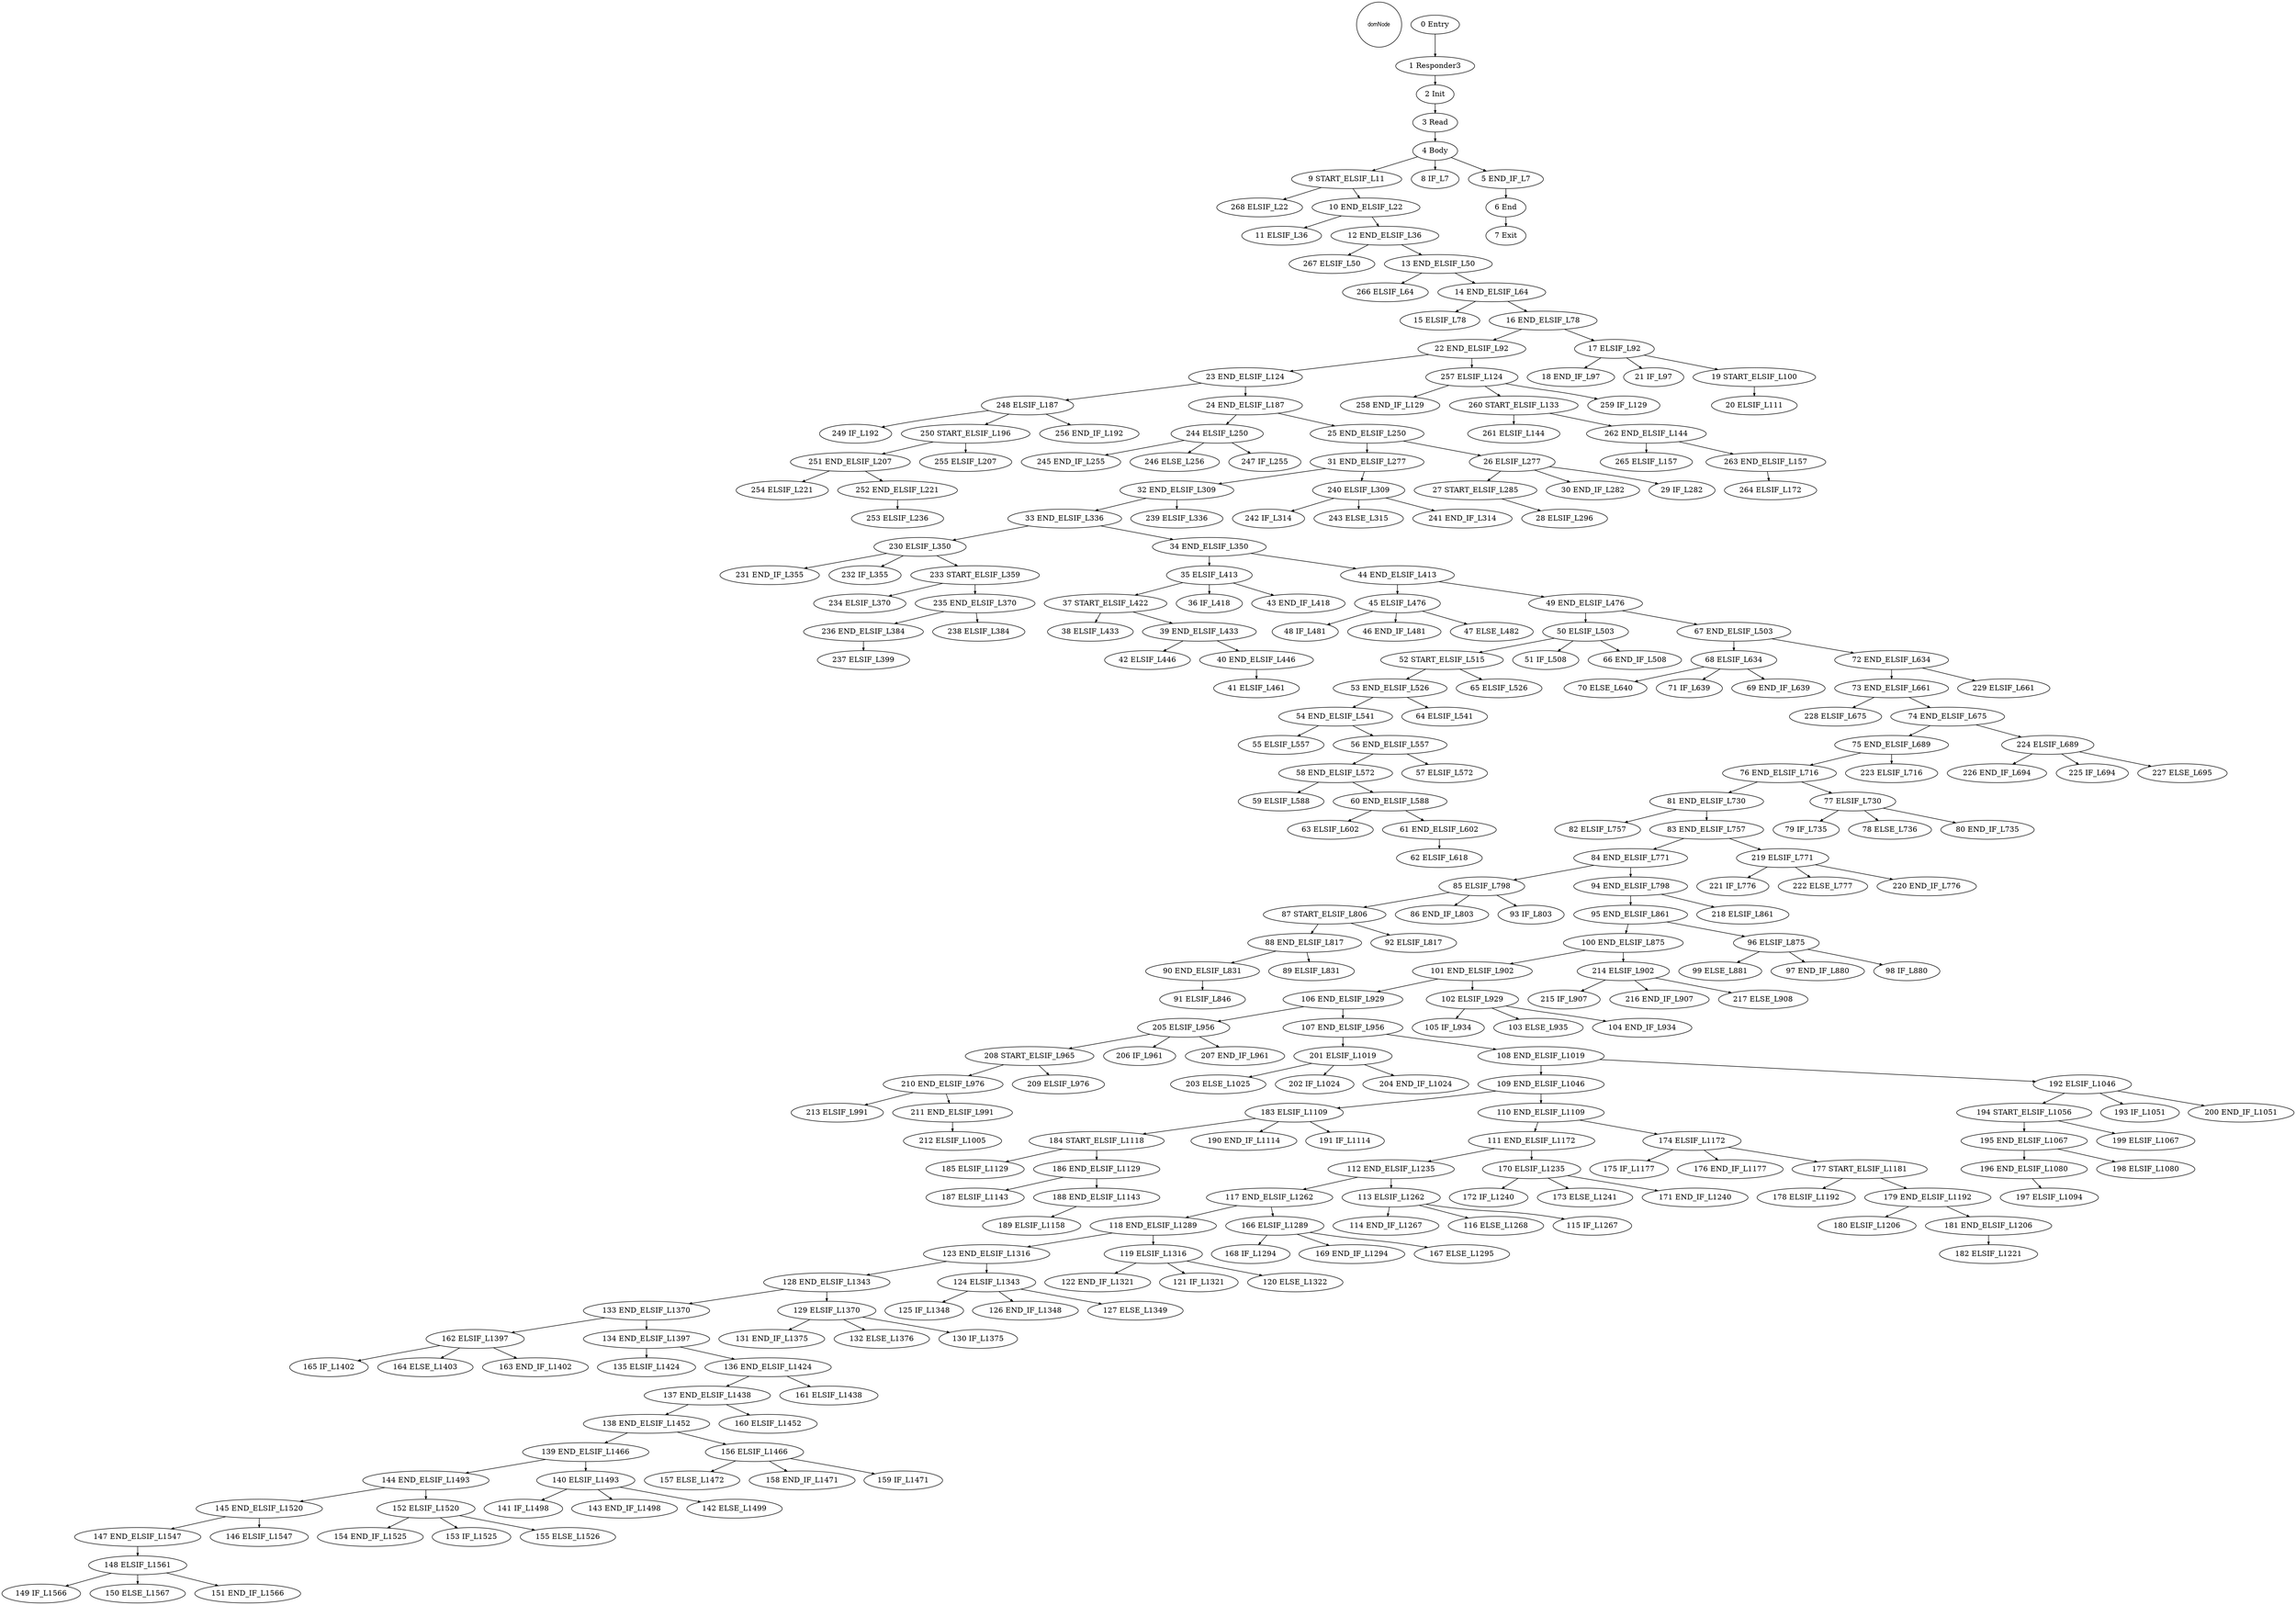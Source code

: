 digraph G {
  ranksep=.25;
  edge [arrowsize=.5]
  domNode [shape=circle, fontname="ArialNarrow",
        fontsize=12,  height=1.2];
  "118 END_ELSIF_L1289"; "23 END_ELSIF_L124"; "133 END_ELSIF_L1370"; "245 END_IF_L255"; "141 IF_L1498"; "76 END_ELSIF_L716"; "226 END_IF_L694"; "267 ELSIF_L50"; "79 IF_L735"; "149 IF_L1566"; "73 END_ELSIF_L661"; "180 ELSIF_L1206"; "105 IF_L934"; "129 ELSIF_L1370"; "231 END_IF_L355"; "168 IF_L1294"; "13 END_ELSIF_L50"; "38 ELSIF_L433"; "99 ELSE_L881"; "59 ELSIF_L588"; "48 IF_L481"; "183 ELSIF_L1109"; "242 IF_L314"; "234 ELSIF_L370"; "196 END_ELSIF_L1080"; "81 END_ELSIF_L730"; "244 ELSIF_L250"; "147 END_ELSIF_L1547"; "210 END_ELSIF_L976"; "97 END_IF_L880"; "228 ELSIF_L675"; "236 END_ELSIF_L384"; "7 Exit"; "50 ELSIF_L503"; "46 END_IF_L481"; "266 ELSIF_L64"; "265 ELSIF_L157"; "123 END_ELSIF_L1316"; "215 IF_L907"; "172 IF_L1240"; "87 START_ELSIF_L806"; "194 START_ELSIF_L1056"; "139 END_ELSIF_L1466"; "138 END_ELSIF_L1452"; "88 END_ELSIF_L817"; "232 IF_L355"; "22 END_ELSIF_L92"; "122 END_IF_L1321"; "70 ELSE_L640"; "77 ELSIF_L730"; "154 END_IF_L1525"; "185 ELSIF_L1129"; "32 END_ELSIF_L309"; "173 ELSE_L1241"; "27 START_ELSIF_L285"; "205 ELSIF_L956"; "251 END_ELSIF_L207"; "101 END_ELSIF_L902"; "208 START_ELSIF_L965"; "82 ELSIF_L757"; "14 END_ELSIF_L64"; "268 ELSIF_L22"; "103 ELSE_L935"; "212 ELSIF_L1005"; "221 IF_L776"; "223 ELSIF_L716"; "39 END_ELSIF_L433"; "15 ELSIF_L78"; "84 END_ELSIF_L771"; "45 ELSIF_L476"; "178 ELSIF_L1192"; "71 IF_L639"; "68 ELSIF_L634"; "243 ELSE_L315"; "214 ELSIF_L902"; "153 IF_L1525"; "254 ELSIF_L221"; "195 END_ELSIF_L1067"; "229 ELSIF_L661"; "146 ELSIF_L1547"; "258 END_IF_L129"; "233 START_ELSIF_L359"; "137 END_ELSIF_L1438"; "216 END_IF_L907"; "187 ELSIF_L1143"; "121 IF_L1321"; "264 ELSIF_L172"; "54 END_ELSIF_L541"; "4 Body"; "69 END_IF_L639"; "193 IF_L1051"; "161 ELSIF_L1438"; "67 END_ELSIF_L503"; "98 IF_L880"; "150 ELSE_L1567"; "78 ELSE_L736"; "16 END_ELSIF_L78"; "162 ELSIF_L1397"; "184 START_ELSIF_L1118"; "246 ELSE_L256"; "92 ELSIF_L817"; "9 START_ELSIF_L11"; "125 IF_L1348"; "217 ELSE_L908"; "80 END_IF_L735"; "109 END_ELSIF_L1046"; "190 END_IF_L1114"; "72 END_ELSIF_L634"; "35 ELSIF_L413"; "240 ELSIF_L309"; "248 ELSIF_L187"; "30 END_IF_L282"; "100 END_ELSIF_L875"; "203 ELSE_L1025"; "106 END_ELSIF_L929"; "6 End"; "189 ELSIF_L1158"; "182 ELSIF_L1221"; "42 ELSIF_L446"; "260 START_ELSIF_L133"; "18 END_IF_L97"; "166 ELSIF_L1289"; "143 END_IF_L1498"; "165 IF_L1402"; "148 ELSIF_L1561"; "128 END_ELSIF_L1343"; "197 ELSIF_L1094"; "53 END_ELSIF_L526"; "110 END_ELSIF_L1109"; "8 IF_L7"; "64 ELSIF_L541"; "25 END_ELSIF_L250"; "37 START_ELSIF_L422"; "222 ELSE_L777"; "33 END_ELSIF_L336"; "24 END_ELSIF_L187"; "83 END_ELSIF_L757"; "198 ELSIF_L1080"; "213 ELSIF_L991"; "36 IF_L418"; "144 END_ELSIF_L1493"; "252 END_ELSIF_L221"; "206 IF_L961"; "145 END_ELSIF_L1520"; "58 END_ELSIF_L572"; "237 ELSIF_L399"; "31 END_ELSIF_L277"; "131 END_IF_L1375"; "126 END_IF_L1348"; "230 ELSIF_L350"; "20 ELSIF_L111"; "261 ELSIF_L144"; "191 IF_L1114"; "75 END_ELSIF_L689"; "202 IF_L1024"; "107 END_ELSIF_L956"; "52 START_ELSIF_L515"; "255 ELSIF_L207"; "55 ELSIF_L557"; "63 ELSIF_L602"; "199 ELSIF_L1067"; "201 ELSIF_L1019"; "47 ELSE_L482"; "156 ELSIF_L1466"; "90 END_ELSIF_L831"; "259 IF_L129"; "86 END_IF_L803"; "85 ELSIF_L798"; "135 ELSIF_L1424"; "179 END_ELSIF_L1192"; "257 ELSIF_L124"; "219 ELSIF_L771"; "1 Responder3"; "120 ELSE_L1322"; "224 ELSIF_L689"; "249 IF_L192"; "62 ELSIF_L618"; "127 ELSE_L1349"; "61 END_ELSIF_L602"; "95 END_ELSIF_L861"; "157 ELSE_L1472"; "263 END_ELSIF_L157"; "238 ELSIF_L384"; "43 END_IF_L418"; "192 ELSIF_L1046"; "207 END_IF_L961"; "250 START_ELSIF_L196"; "155 ELSE_L1526"; "51 IF_L508"; "11 ELSIF_L36"; "2 Init"; "204 END_IF_L1024"; "28 ELSIF_L296"; "169 END_IF_L1294"; "164 ELSE_L1403"; "57 ELSIF_L572"; "94 END_ELSIF_L798"; "132 ELSE_L1376"; "3 Read"; "119 ELSIF_L1316"; "102 ELSIF_L929"; "151 END_IF_L1566"; "112 END_ELSIF_L1235"; "40 END_ELSIF_L446"; "225 IF_L694"; "111 END_ELSIF_L1172"; "174 ELSIF_L1172"; "89 ELSIF_L831"; "142 ELSE_L1499"; "114 END_IF_L1267"; "140 ELSIF_L1493"; "163 END_IF_L1402"; "34 END_ELSIF_L350"; "181 END_ELSIF_L1206"; "17 ELSIF_L92"; "220 END_IF_L776"; "91 ELSIF_L846"; "116 ELSE_L1268"; "167 ELSE_L1295"; "256 END_IF_L192"; "247 IF_L255"; "21 IF_L97"; "211 END_ELSIF_L991"; "74 END_ELSIF_L675"; "0 Entry"; "117 END_ELSIF_L1262"; "171 END_IF_L1240"; "175 IF_L1177"; "235 END_ELSIF_L370"; "188 END_ELSIF_L1143"; "134 END_ELSIF_L1397"; "12 END_ELSIF_L36"; "56 END_ELSIF_L557"; "19 START_ELSIF_L100"; "41 ELSIF_L461"; "158 END_IF_L1471"; "113 ELSIF_L1262"; "170 ELSIF_L1235"; "124 ELSIF_L1343"; "176 END_IF_L1177"; "26 ELSIF_L277"; "227 ELSE_L695"; "218 ELSIF_L861"; "200 END_IF_L1051"; "239 ELSIF_L336"; "93 IF_L803"; "96 ELSIF_L875"; "130 IF_L1375"; "65 ELSIF_L526"; "136 END_ELSIF_L1424"; "60 END_ELSIF_L588"; "29 IF_L282"; "159 IF_L1471"; "49 END_ELSIF_L476"; "241 END_IF_L314"; "186 END_ELSIF_L1129"; "5 END_IF_L7"; "104 END_IF_L934"; "152 ELSIF_L1520"; "115 IF_L1267"; "44 END_ELSIF_L413"; "262 END_ELSIF_L144"; "108 END_ELSIF_L1019"; "253 ELSIF_L236"; "177 START_ELSIF_L1181"; "10 END_ELSIF_L22"; "66 END_IF_L508"; "209 ELSIF_L976"; "160 ELSIF_L1452"; 
  "181 END_ELSIF_L1206" -> "182 ELSIF_L1221";
  "84 END_ELSIF_L771" -> "85 ELSIF_L798";
  "84 END_ELSIF_L771" -> "94 END_ELSIF_L798";
  "26 ELSIF_L277" -> "27 START_ELSIF_L285";
  "26 ELSIF_L277" -> "29 IF_L282";
  "26 ELSIF_L277" -> "30 END_IF_L282";
  "52 START_ELSIF_L515" -> "53 END_ELSIF_L526";
  "52 START_ELSIF_L515" -> "65 ELSIF_L526";
  "53 END_ELSIF_L526" -> "54 END_ELSIF_L541";
  "53 END_ELSIF_L526" -> "64 ELSIF_L541";
  "174 ELSIF_L1172" -> "175 IF_L1177";
  "174 ELSIF_L1172" -> "176 END_IF_L1177";
  "174 ELSIF_L1172" -> "177 START_ELSIF_L1181";
  "73 END_ELSIF_L661" -> "74 END_ELSIF_L675";
  "73 END_ELSIF_L661" -> "228 ELSIF_L675";
  "138 END_ELSIF_L1452" -> "139 END_ELSIF_L1466";
  "138 END_ELSIF_L1452" -> "156 ELSIF_L1466";
  "205 ELSIF_L956" -> "206 IF_L961";
  "205 ELSIF_L956" -> "207 END_IF_L961";
  "205 ELSIF_L956" -> "208 START_ELSIF_L965";
  "44 END_ELSIF_L413" -> "45 ELSIF_L476";
  "44 END_ELSIF_L413" -> "49 END_ELSIF_L476";
  "166 ELSIF_L1289" -> "167 ELSE_L1295";
  "166 ELSIF_L1289" -> "168 IF_L1294";
  "166 ELSIF_L1289" -> "169 END_IF_L1294";
  "192 ELSIF_L1046" -> "193 IF_L1051";
  "192 ELSIF_L1046" -> "194 START_ELSIF_L1056";
  "192 ELSIF_L1046" -> "200 END_IF_L1051";
  "110 END_ELSIF_L1109" -> "111 END_ELSIF_L1172";
  "110 END_ELSIF_L1109" -> "174 ELSIF_L1172";
  "77 ELSIF_L730" -> "78 ELSE_L736";
  "77 ELSIF_L730" -> "79 IF_L735";
  "77 ELSIF_L730" -> "80 END_IF_L735";
  "211 END_ELSIF_L991" -> "212 ELSIF_L1005";
  "139 END_ELSIF_L1466" -> "140 ELSIF_L1493";
  "139 END_ELSIF_L1466" -> "144 END_ELSIF_L1493";
  "128 END_ELSIF_L1343" -> "129 ELSIF_L1370";
  "128 END_ELSIF_L1343" -> "133 END_ELSIF_L1370";
  "67 END_ELSIF_L503" -> "68 ELSIF_L634";
  "67 END_ELSIF_L503" -> "72 END_ELSIF_L634";
  "0 Entry" -> "1 Responder3";
  "95 END_ELSIF_L861" -> "96 ELSIF_L875";
  "95 END_ELSIF_L861" -> "100 END_ELSIF_L875";
  "250 START_ELSIF_L196" -> "251 END_ELSIF_L207";
  "250 START_ELSIF_L196" -> "255 ELSIF_L207";
  "112 END_ELSIF_L1235" -> "113 ELSIF_L1262";
  "112 END_ELSIF_L1235" -> "117 END_ELSIF_L1262";
  "248 ELSIF_L187" -> "249 IF_L192";
  "248 ELSIF_L187" -> "250 START_ELSIF_L196";
  "248 ELSIF_L187" -> "256 END_IF_L192";
  "83 END_ELSIF_L757" -> "84 END_ELSIF_L771";
  "83 END_ELSIF_L757" -> "219 ELSIF_L771";
  "72 END_ELSIF_L634" -> "73 END_ELSIF_L661";
  "72 END_ELSIF_L634" -> "229 ELSIF_L661";
  "100 END_ELSIF_L875" -> "101 END_ELSIF_L902";
  "100 END_ELSIF_L875" -> "214 ELSIF_L902";
  "58 END_ELSIF_L572" -> "59 ELSIF_L588";
  "58 END_ELSIF_L572" -> "60 END_ELSIF_L588";
  "145 END_ELSIF_L1520" -> "146 ELSIF_L1547";
  "145 END_ELSIF_L1520" -> "147 END_ELSIF_L1547";
  "45 ELSIF_L476" -> "46 END_IF_L481";
  "45 ELSIF_L476" -> "47 ELSE_L482";
  "45 ELSIF_L476" -> "48 IF_L481";
  "230 ELSIF_L350" -> "231 END_IF_L355";
  "230 ELSIF_L350" -> "232 IF_L355";
  "230 ELSIF_L350" -> "233 START_ELSIF_L359";
  "251 END_ELSIF_L207" -> "252 END_ELSIF_L221";
  "251 END_ELSIF_L207" -> "254 ELSIF_L221";
  "75 END_ELSIF_L689" -> "76 END_ELSIF_L716";
  "75 END_ELSIF_L689" -> "223 ELSIF_L716";
  "40 END_ELSIF_L446" -> "41 ELSIF_L461";
  "214 ELSIF_L902" -> "215 IF_L907";
  "214 ELSIF_L902" -> "216 END_IF_L907";
  "214 ELSIF_L902" -> "217 ELSE_L908";
  "196 END_ELSIF_L1080" -> "197 ELSIF_L1094";
  "252 END_ELSIF_L221" -> "253 ELSIF_L236";
  "257 ELSIF_L124" -> "258 END_IF_L129";
  "257 ELSIF_L124" -> "259 IF_L129";
  "257 ELSIF_L124" -> "260 START_ELSIF_L133";
  "22 END_ELSIF_L92" -> "23 END_ELSIF_L124";
  "22 END_ELSIF_L92" -> "257 ELSIF_L124";
  "33 END_ELSIF_L336" -> "34 END_ELSIF_L350";
  "33 END_ELSIF_L336" -> "230 ELSIF_L350";
  "152 ELSIF_L1520" -> "153 IF_L1525";
  "152 ELSIF_L1520" -> "154 END_IF_L1525";
  "152 ELSIF_L1520" -> "155 ELSE_L1526";
  "6 End" -> "7 Exit";
  "244 ELSIF_L250" -> "245 END_IF_L255";
  "244 ELSIF_L250" -> "246 ELSE_L256";
  "244 ELSIF_L250" -> "247 IF_L255";
  "147 END_ELSIF_L1547" -> "148 ELSIF_L1561";
  "136 END_ELSIF_L1424" -> "137 END_ELSIF_L1438";
  "136 END_ELSIF_L1424" -> "161 ELSIF_L1438";
  "37 START_ELSIF_L422" -> "38 ELSIF_L433";
  "37 START_ELSIF_L422" -> "39 END_ELSIF_L433";
  "119 ELSIF_L1316" -> "120 ELSE_L1322";
  "119 ELSIF_L1316" -> "121 IF_L1321";
  "119 ELSIF_L1316" -> "122 END_IF_L1321";
  "54 END_ELSIF_L541" -> "55 ELSIF_L557";
  "54 END_ELSIF_L541" -> "56 END_ELSIF_L557";
  "102 ELSIF_L929" -> "103 ELSE_L935";
  "102 ELSIF_L929" -> "104 END_IF_L934";
  "102 ELSIF_L929" -> "105 IF_L934";
  "32 END_ELSIF_L309" -> "33 END_ELSIF_L336";
  "32 END_ELSIF_L309" -> "239 ELSIF_L336";
  "137 END_ELSIF_L1438" -> "138 END_ELSIF_L1452";
  "137 END_ELSIF_L1438" -> "160 ELSIF_L1452";
  "123 END_ELSIF_L1316" -> "124 ELSIF_L1343";
  "123 END_ELSIF_L1316" -> "128 END_ELSIF_L1343";
  "16 END_ELSIF_L78" -> "17 ELSIF_L92";
  "16 END_ELSIF_L78" -> "22 END_ELSIF_L92";
  "9 START_ELSIF_L11" -> "10 END_ELSIF_L22";
  "9 START_ELSIF_L11" -> "268 ELSIF_L22";
  "56 END_ELSIF_L557" -> "57 ELSIF_L572";
  "56 END_ELSIF_L557" -> "58 END_ELSIF_L572";
  "94 END_ELSIF_L798" -> "95 END_ELSIF_L861";
  "94 END_ELSIF_L798" -> "218 ELSIF_L861";
  "74 END_ELSIF_L675" -> "75 END_ELSIF_L689";
  "74 END_ELSIF_L675" -> "224 ELSIF_L689";
  "39 END_ELSIF_L433" -> "40 END_ELSIF_L446";
  "39 END_ELSIF_L433" -> "42 ELSIF_L446";
  "14 END_ELSIF_L64" -> "15 ELSIF_L78";
  "14 END_ELSIF_L64" -> "16 END_ELSIF_L78";
  "118 END_ELSIF_L1289" -> "119 ELSIF_L1316";
  "118 END_ELSIF_L1289" -> "123 END_ELSIF_L1316";
  "109 END_ELSIF_L1046" -> "110 END_ELSIF_L1109";
  "109 END_ELSIF_L1046" -> "183 ELSIF_L1109";
  "25 END_ELSIF_L250" -> "26 ELSIF_L277";
  "25 END_ELSIF_L250" -> "31 END_ELSIF_L277";
  "235 END_ELSIF_L370" -> "236 END_ELSIF_L384";
  "235 END_ELSIF_L370" -> "238 ELSIF_L384";
  "240 ELSIF_L309" -> "241 END_IF_L314";
  "240 ELSIF_L309" -> "242 IF_L314";
  "240 ELSIF_L309" -> "243 ELSE_L315";
  "2 Init" -> "3 Read";
  "23 END_ELSIF_L124" -> "24 END_ELSIF_L187";
  "23 END_ELSIF_L124" -> "248 ELSIF_L187";
  "106 END_ELSIF_L929" -> "107 END_ELSIF_L956";
  "106 END_ELSIF_L929" -> "205 ELSIF_L956";
  "177 START_ELSIF_L1181" -> "178 ELSIF_L1192";
  "177 START_ELSIF_L1181" -> "179 END_ELSIF_L1192";
  "262 END_ELSIF_L144" -> "263 END_ELSIF_L157";
  "262 END_ELSIF_L144" -> "265 ELSIF_L157";
  "260 START_ELSIF_L133" -> "261 ELSIF_L144";
  "260 START_ELSIF_L133" -> "262 END_ELSIF_L144";
  "236 END_ELSIF_L384" -> "237 ELSIF_L399";
  "111 END_ELSIF_L1172" -> "112 END_ELSIF_L1235";
  "111 END_ELSIF_L1172" -> "170 ELSIF_L1235";
  "87 START_ELSIF_L806" -> "88 END_ELSIF_L817";
  "87 START_ELSIF_L806" -> "92 ELSIF_L817";
  "85 ELSIF_L798" -> "86 END_IF_L803";
  "85 ELSIF_L798" -> "87 START_ELSIF_L806";
  "85 ELSIF_L798" -> "93 IF_L803";
  "13 END_ELSIF_L50" -> "14 END_ELSIF_L64";
  "13 END_ELSIF_L50" -> "266 ELSIF_L64";
  "148 ELSIF_L1561" -> "149 IF_L1566";
  "148 ELSIF_L1561" -> "150 ELSE_L1567";
  "148 ELSIF_L1561" -> "151 END_IF_L1566";
  "88 END_ELSIF_L817" -> "89 ELSIF_L831";
  "88 END_ELSIF_L817" -> "90 END_ELSIF_L831";
  "5 END_IF_L7" -> "6 End";
  "17 ELSIF_L92" -> "18 END_IF_L97";
  "17 ELSIF_L92" -> "19 START_ELSIF_L100";
  "17 ELSIF_L92" -> "21 IF_L97";
  "19 START_ELSIF_L100" -> "20 ELSIF_L111";
  "34 END_ELSIF_L350" -> "35 ELSIF_L413";
  "34 END_ELSIF_L350" -> "44 END_ELSIF_L413";
  "195 END_ELSIF_L1067" -> "196 END_ELSIF_L1080";
  "195 END_ELSIF_L1067" -> "198 ELSIF_L1080";
  "60 END_ELSIF_L588" -> "61 END_ELSIF_L602";
  "60 END_ELSIF_L588" -> "63 ELSIF_L602";
  "170 ELSIF_L1235" -> "171 END_IF_L1240";
  "170 ELSIF_L1235" -> "172 IF_L1240";
  "170 ELSIF_L1235" -> "173 ELSE_L1241";
  "224 ELSIF_L689" -> "225 IF_L694";
  "224 ELSIF_L689" -> "226 END_IF_L694";
  "224 ELSIF_L689" -> "227 ELSE_L695";
  "101 END_ELSIF_L902" -> "102 ELSIF_L929";
  "101 END_ELSIF_L902" -> "106 END_ELSIF_L929";
  "233 START_ELSIF_L359" -> "234 ELSIF_L370";
  "233 START_ELSIF_L359" -> "235 END_ELSIF_L370";
  "12 END_ELSIF_L36" -> "13 END_ELSIF_L50";
  "12 END_ELSIF_L36" -> "267 ELSIF_L50";
  "194 START_ELSIF_L1056" -> "195 END_ELSIF_L1067";
  "194 START_ELSIF_L1056" -> "199 ELSIF_L1067";
  "183 ELSIF_L1109" -> "184 START_ELSIF_L1118";
  "183 ELSIF_L1109" -> "190 END_IF_L1114";
  "183 ELSIF_L1109" -> "191 IF_L1114";
  "179 END_ELSIF_L1192" -> "180 ELSIF_L1206";
  "179 END_ELSIF_L1192" -> "181 END_ELSIF_L1206";
  "49 END_ELSIF_L476" -> "50 ELSIF_L503";
  "49 END_ELSIF_L476" -> "67 END_ELSIF_L503";
  "156 ELSIF_L1466" -> "157 ELSE_L1472";
  "156 ELSIF_L1466" -> "158 END_IF_L1471";
  "156 ELSIF_L1466" -> "159 IF_L1471";
  "124 ELSIF_L1343" -> "125 IF_L1348";
  "124 ELSIF_L1343" -> "126 END_IF_L1348";
  "124 ELSIF_L1343" -> "127 ELSE_L1349";
  "27 START_ELSIF_L285" -> "28 ELSIF_L296";
  "186 END_ELSIF_L1129" -> "187 ELSIF_L1143";
  "186 END_ELSIF_L1129" -> "188 END_ELSIF_L1143";
  "10 END_ELSIF_L22" -> "11 ELSIF_L36";
  "10 END_ELSIF_L22" -> "12 END_ELSIF_L36";
  "208 START_ELSIF_L965" -> "209 ELSIF_L976";
  "208 START_ELSIF_L965" -> "210 END_ELSIF_L976";
  "3 Read" -> "4 Body";
  "61 END_ELSIF_L602" -> "62 ELSIF_L618";
  "201 ELSIF_L1019" -> "202 IF_L1024";
  "201 ELSIF_L1019" -> "203 ELSE_L1025";
  "201 ELSIF_L1019" -> "204 END_IF_L1024";
  "50 ELSIF_L503" -> "51 IF_L508";
  "50 ELSIF_L503" -> "52 START_ELSIF_L515";
  "50 ELSIF_L503" -> "66 END_IF_L508";
  "140 ELSIF_L1493" -> "141 IF_L1498";
  "140 ELSIF_L1493" -> "142 ELSE_L1499";
  "140 ELSIF_L1493" -> "143 END_IF_L1498";
  "129 ELSIF_L1370" -> "130 IF_L1375";
  "129 ELSIF_L1370" -> "131 END_IF_L1375";
  "129 ELSIF_L1370" -> "132 ELSE_L1376";
  "1 Responder3" -> "2 Init";
  "108 END_ELSIF_L1019" -> "109 END_ELSIF_L1046";
  "108 END_ELSIF_L1019" -> "192 ELSIF_L1046";
  "24 END_ELSIF_L187" -> "25 END_ELSIF_L250";
  "24 END_ELSIF_L187" -> "244 ELSIF_L250";
  "144 END_ELSIF_L1493" -> "145 END_ELSIF_L1520";
  "144 END_ELSIF_L1493" -> "152 ELSIF_L1520";
  "210 END_ELSIF_L976" -> "211 END_ELSIF_L991";
  "210 END_ELSIF_L976" -> "213 ELSIF_L991";
  "133 END_ELSIF_L1370" -> "134 END_ELSIF_L1397";
  "133 END_ELSIF_L1370" -> "162 ELSIF_L1397";
  "81 END_ELSIF_L730" -> "82 ELSIF_L757";
  "81 END_ELSIF_L730" -> "83 END_ELSIF_L757";
  "96 ELSIF_L875" -> "97 END_IF_L880";
  "96 ELSIF_L875" -> "98 IF_L880";
  "96 ELSIF_L875" -> "99 ELSE_L881";
  "68 ELSIF_L634" -> "69 END_IF_L639";
  "68 ELSIF_L634" -> "70 ELSE_L640";
  "68 ELSIF_L634" -> "71 IF_L639";
  "184 START_ELSIF_L1118" -> "185 ELSIF_L1129";
  "184 START_ELSIF_L1118" -> "186 END_ELSIF_L1129";
  "219 ELSIF_L771" -> "220 END_IF_L776";
  "219 ELSIF_L771" -> "221 IF_L776";
  "219 ELSIF_L771" -> "222 ELSE_L777";
  "188 END_ELSIF_L1143" -> "189 ELSIF_L1158";
  "117 END_ELSIF_L1262" -> "118 END_ELSIF_L1289";
  "117 END_ELSIF_L1262" -> "166 ELSIF_L1289";
  "162 ELSIF_L1397" -> "163 END_IF_L1402";
  "162 ELSIF_L1397" -> "164 ELSE_L1403";
  "162 ELSIF_L1397" -> "165 IF_L1402";
  "4 Body" -> "5 END_IF_L7";
  "4 Body" -> "8 IF_L7";
  "4 Body" -> "9 START_ELSIF_L11";
  "134 END_ELSIF_L1397" -> "135 ELSIF_L1424";
  "134 END_ELSIF_L1397" -> "136 END_ELSIF_L1424";
  "90 END_ELSIF_L831" -> "91 ELSIF_L846";
  "35 ELSIF_L413" -> "36 IF_L418";
  "35 ELSIF_L413" -> "37 START_ELSIF_L422";
  "35 ELSIF_L413" -> "43 END_IF_L418";
  "263 END_ELSIF_L157" -> "264 ELSIF_L172";
  "31 END_ELSIF_L277" -> "32 END_ELSIF_L309";
  "31 END_ELSIF_L277" -> "240 ELSIF_L309";
  "113 ELSIF_L1262" -> "114 END_IF_L1267";
  "113 ELSIF_L1262" -> "115 IF_L1267";
  "113 ELSIF_L1262" -> "116 ELSE_L1268";
  "76 END_ELSIF_L716" -> "77 ELSIF_L730";
  "76 END_ELSIF_L716" -> "81 END_ELSIF_L730";
  "107 END_ELSIF_L956" -> "108 END_ELSIF_L1019";
  "107 END_ELSIF_L956" -> "201 ELSIF_L1019";
}
